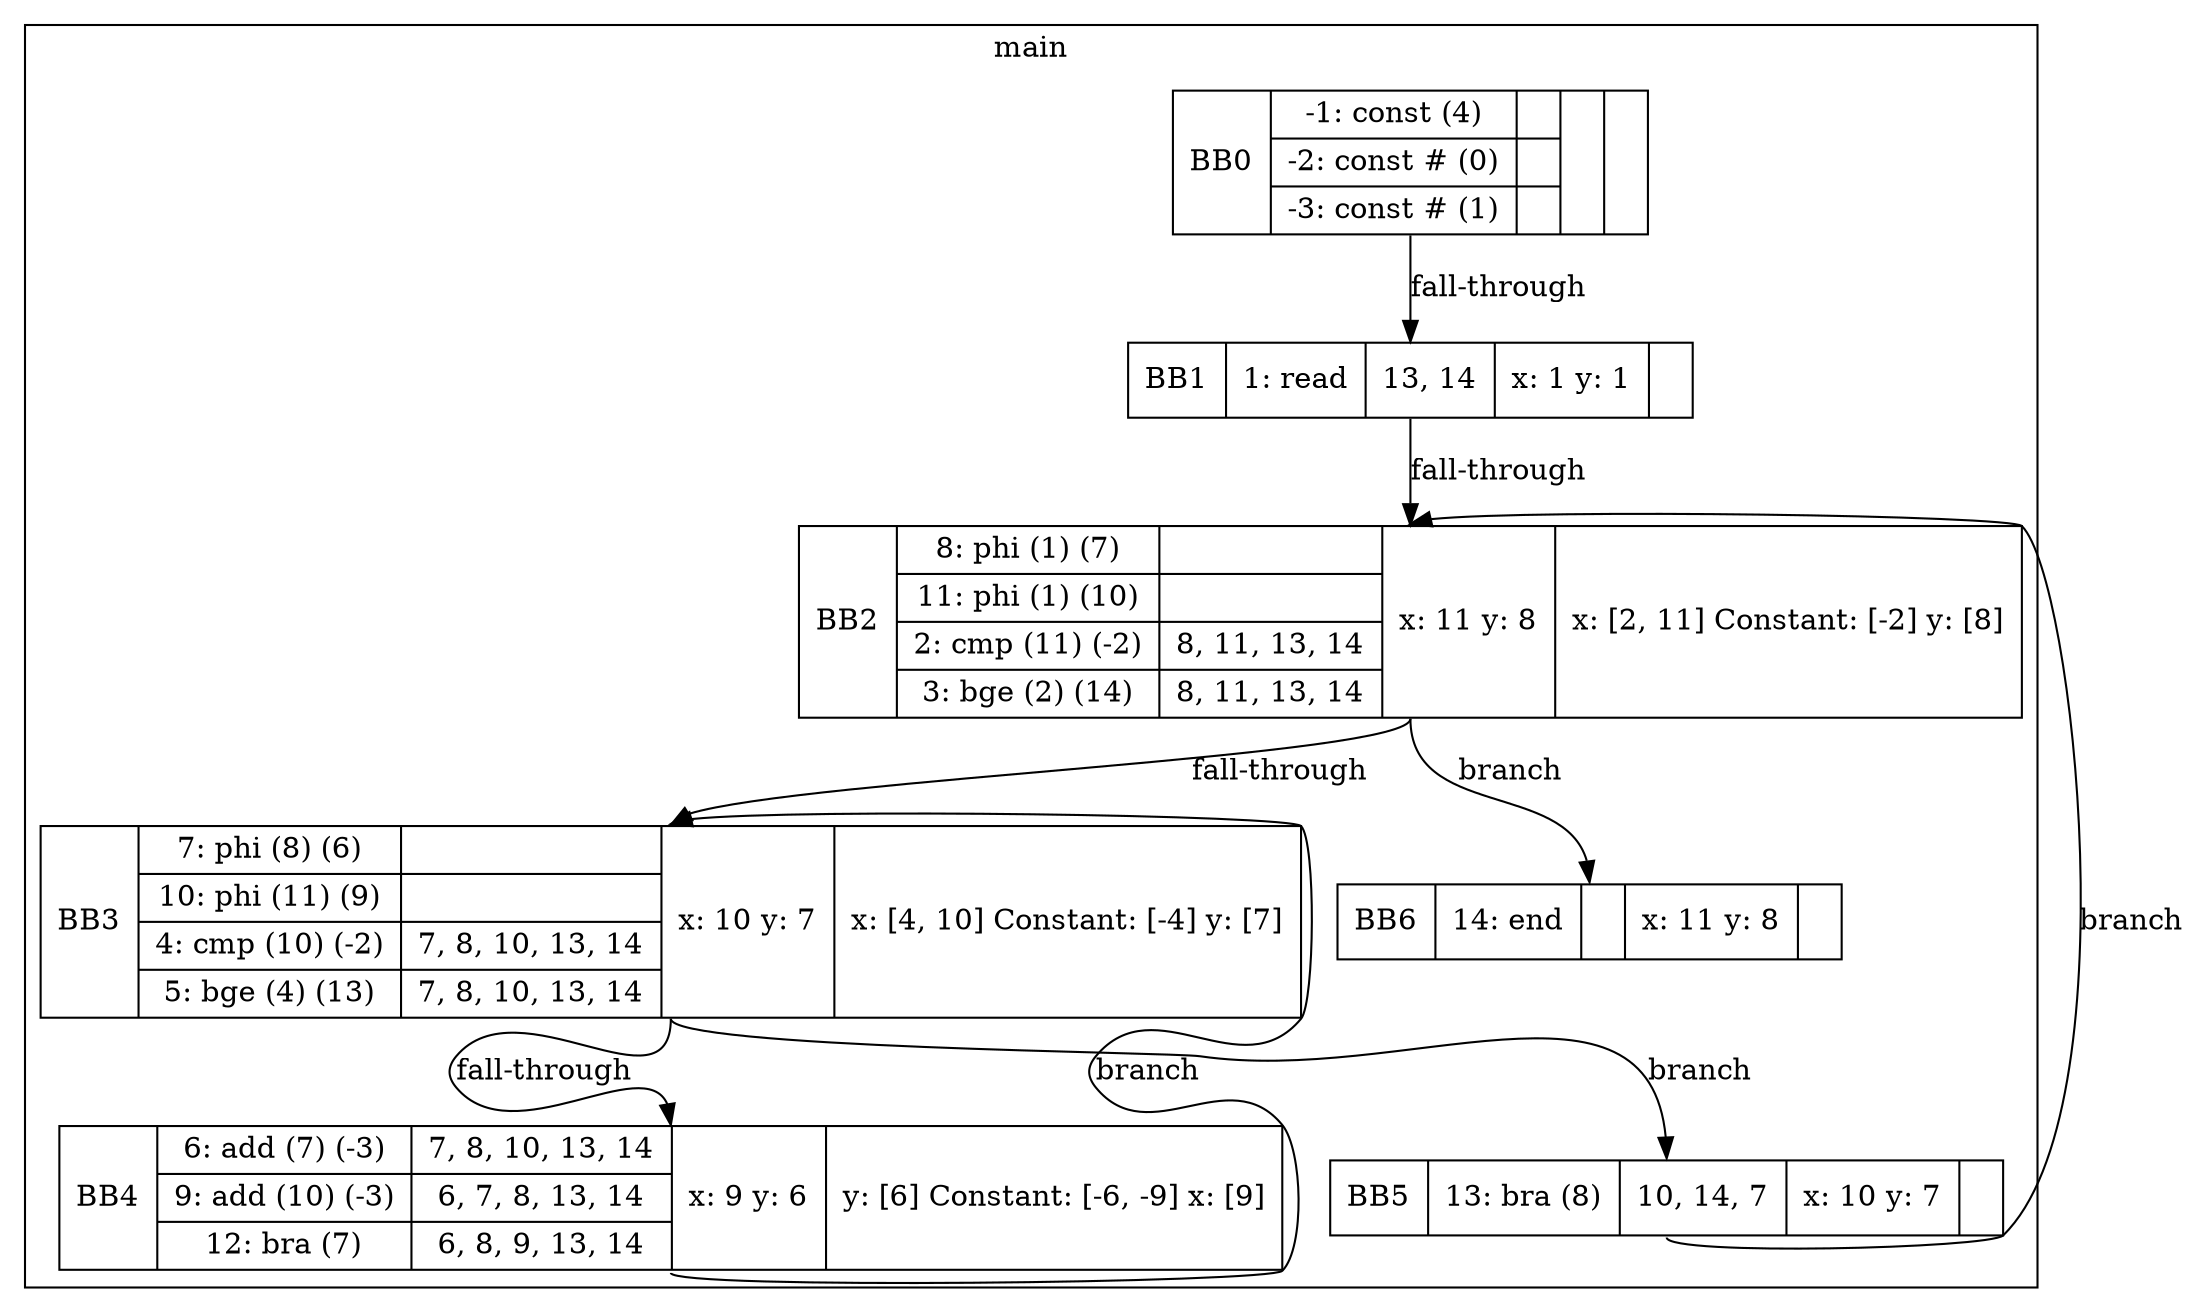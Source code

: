digraph G{
			bb0[shape=record, weight=0, label="<b>BB0|{-1: const (4) |-2: const # (0) |-3: const # (1) }|{||}|{}|{}"];
		bb1[shape=record, weight=1, label="<b>BB1|{1: read  }|{13, 14}|{    x: 1
    y: 1
}|{}"];
		bb2[shape=record, weight=2, label="<b>BB2|{8: phi (1) (7)|11: phi (1) (10)|2: cmp (11) (-2)|3: bge (2) (14)}|{||8, 11, 13, 14|8, 11, 13, 14}|{    x: 11
    y: 8
}|{    x: [2, 11]
    Constant: [-2]
    y: [8]
}"];
		bb3[shape=record, weight=3, label="<b>BB3|{7: phi (8) (6)|10: phi (11) (9)|4: cmp (10) (-2)|5: bge (4) (13)}|{||7, 8, 10, 13, 14|7, 8, 10, 13, 14}|{    x: 10
    y: 7
}|{    x: [4, 10]
    Constant: [-4]
    y: [7]
}"];
		bb4[shape=record, weight=4, label="<b>BB4|{6: add (7) (-3)|9: add (10) (-3)|12: bra (7) }|{7, 8, 10, 13, 14|6, 7, 8, 13, 14|6, 8, 9, 13, 14}|{    x: 9
    y: 6
}|{    y: [6]
    Constant: [-6, -9]
    x: [9]
}"];
		bb5[shape=record, weight=5, label="<b>BB5|{13: bra (8) }|{10, 14, 7}|{    x: 10
    y: 7
}|{}"];
		bb6[shape=record, weight=6, label="<b>BB6|{14: end  }|{}|{    x: 11
    y: 8
}|{}"];
	
subgraph cluster_main{
rankdir=LR;
	label=main
			bb0:s->bb1:n[label="fall-through"];
		bb1:s->bb2:n[label="fall-through"];
		bb2:s->bb3:n[label="fall-through"];
bb2:s->bb6:n[label="branch"];
		bb3:s->bb4:n[label="fall-through"];
bb3:s->bb5:n[label="branch"];
		bb4:s->bb3:n[label="branch"];
		bb5:s->bb2:n[label="branch"];
		
}
}